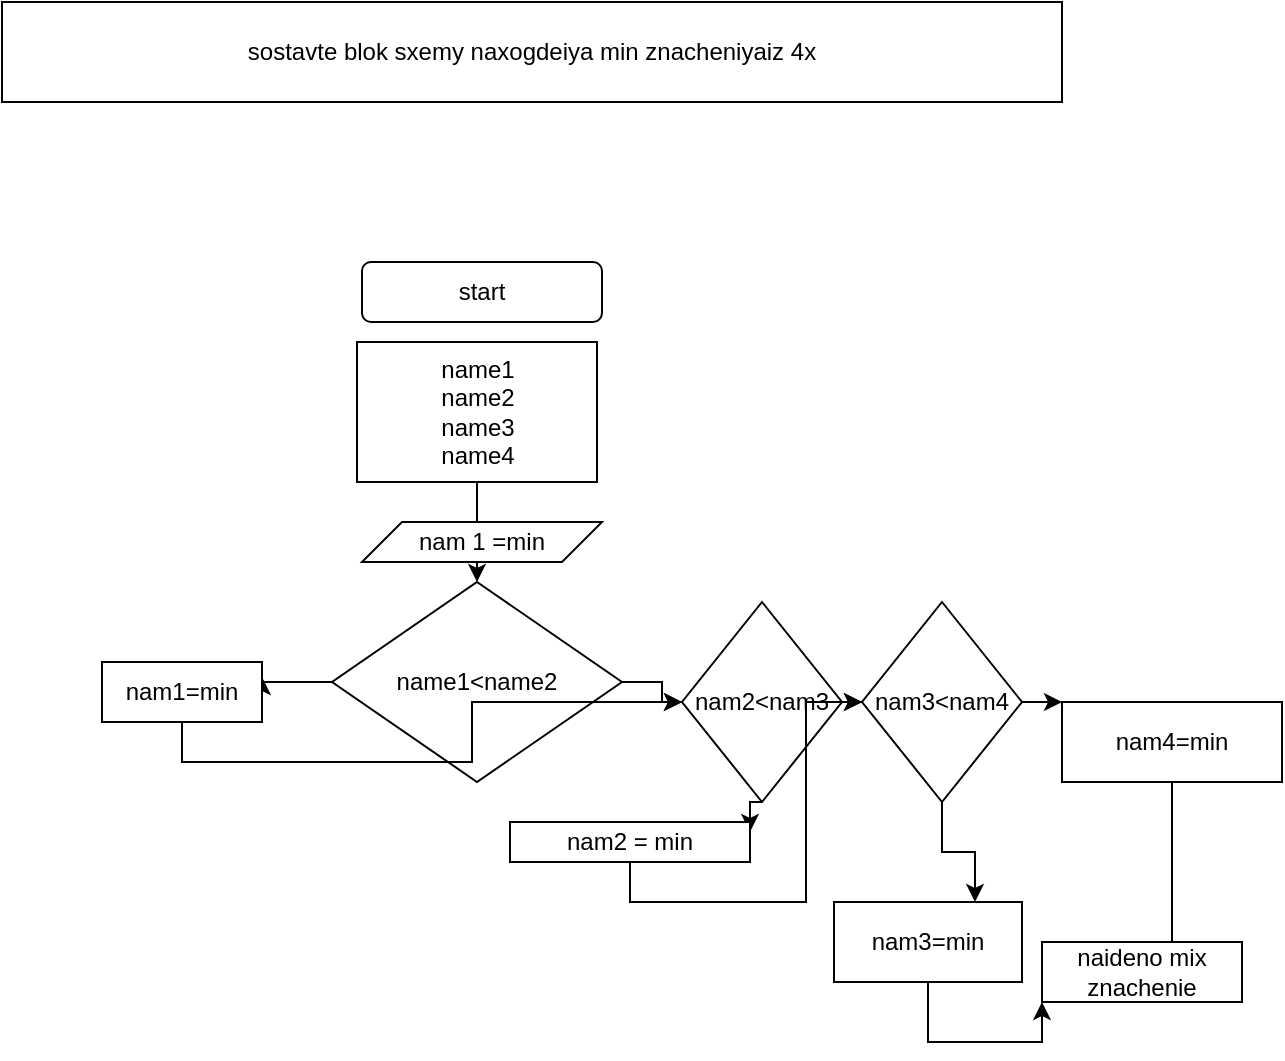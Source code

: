 <mxfile version="20.6.2" type="device" pages="3"><diagram id="xk8TFdDsaL06oqDRCtac" name="Страница 1"><mxGraphModel dx="786" dy="415" grid="1" gridSize="10" guides="1" tooltips="1" connect="1" arrows="1" fold="1" page="1" pageScale="1" pageWidth="827" pageHeight="1169" math="0" shadow="0"><root><mxCell id="0"/><mxCell id="1" parent="0"/><mxCell id="XrYuNiR9tG596fl39OKc-10" value="sostavte blok sxemy naxogdeiya min znacheniyaiz 4x" style="rounded=0;whiteSpace=wrap;html=1;" parent="1" vertex="1"><mxGeometry x="160" y="70" width="530" height="50" as="geometry"/></mxCell><mxCell id="XrYuNiR9tG596fl39OKc-11" value="start" style="rounded=1;whiteSpace=wrap;html=1;" parent="1" vertex="1"><mxGeometry x="340" y="200" width="120" height="30" as="geometry"/></mxCell><mxCell id="XrYuNiR9tG596fl39OKc-14" style="edgeStyle=orthogonalEdgeStyle;rounded=0;orthogonalLoop=1;jettySize=auto;html=1;exitX=0.5;exitY=1;exitDx=0;exitDy=0;entryX=0.5;entryY=0;entryDx=0;entryDy=0;" parent="1" source="XrYuNiR9tG596fl39OKc-12" target="XrYuNiR9tG596fl39OKc-13" edge="1"><mxGeometry relative="1" as="geometry"/></mxCell><mxCell id="XrYuNiR9tG596fl39OKc-12" value="name1&lt;br&gt;name2&lt;br&gt;name3&lt;br&gt;name4" style="rounded=0;whiteSpace=wrap;html=1;" parent="1" vertex="1"><mxGeometry x="337.5" y="240" width="120" height="70" as="geometry"/></mxCell><mxCell id="XrYuNiR9tG596fl39OKc-16" style="edgeStyle=orthogonalEdgeStyle;rounded=0;orthogonalLoop=1;jettySize=auto;html=1;exitX=1;exitY=0.5;exitDx=0;exitDy=0;" parent="1" source="XrYuNiR9tG596fl39OKc-13" target="XrYuNiR9tG596fl39OKc-15" edge="1"><mxGeometry relative="1" as="geometry"/></mxCell><mxCell id="XrYuNiR9tG596fl39OKc-23" style="edgeStyle=orthogonalEdgeStyle;rounded=0;orthogonalLoop=1;jettySize=auto;html=1;exitX=0;exitY=0.5;exitDx=0;exitDy=0;entryX=1;entryY=0.25;entryDx=0;entryDy=0;" parent="1" source="XrYuNiR9tG596fl39OKc-13" target="XrYuNiR9tG596fl39OKc-20" edge="1"><mxGeometry relative="1" as="geometry"/></mxCell><mxCell id="XrYuNiR9tG596fl39OKc-13" value="name1&amp;lt;name2" style="rhombus;whiteSpace=wrap;html=1;" parent="1" vertex="1"><mxGeometry x="325" y="360" width="145" height="100" as="geometry"/></mxCell><mxCell id="XrYuNiR9tG596fl39OKc-19" style="edgeStyle=orthogonalEdgeStyle;rounded=0;orthogonalLoop=1;jettySize=auto;html=1;exitX=1;exitY=0.5;exitDx=0;exitDy=0;" parent="1" source="XrYuNiR9tG596fl39OKc-15" target="XrYuNiR9tG596fl39OKc-18" edge="1"><mxGeometry relative="1" as="geometry"/></mxCell><mxCell id="XrYuNiR9tG596fl39OKc-26" style="edgeStyle=orthogonalEdgeStyle;rounded=0;orthogonalLoop=1;jettySize=auto;html=1;exitX=0.5;exitY=1;exitDx=0;exitDy=0;entryX=1;entryY=0.25;entryDx=0;entryDy=0;" parent="1" source="XrYuNiR9tG596fl39OKc-15" target="XrYuNiR9tG596fl39OKc-24" edge="1"><mxGeometry relative="1" as="geometry"/></mxCell><mxCell id="XrYuNiR9tG596fl39OKc-15" value="nam2&amp;lt;nam3" style="rhombus;whiteSpace=wrap;html=1;" parent="1" vertex="1"><mxGeometry x="500" y="370" width="80" height="100" as="geometry"/></mxCell><mxCell id="XrYuNiR9tG596fl39OKc-29" style="edgeStyle=orthogonalEdgeStyle;rounded=0;orthogonalLoop=1;jettySize=auto;html=1;exitX=0.5;exitY=1;exitDx=0;exitDy=0;entryX=0.75;entryY=0;entryDx=0;entryDy=0;" parent="1" source="XrYuNiR9tG596fl39OKc-18" target="XrYuNiR9tG596fl39OKc-25" edge="1"><mxGeometry relative="1" as="geometry"/></mxCell><mxCell id="XrYuNiR9tG596fl39OKc-31" style="edgeStyle=orthogonalEdgeStyle;rounded=0;orthogonalLoop=1;jettySize=auto;html=1;exitX=1;exitY=0.5;exitDx=0;exitDy=0;entryX=0;entryY=0;entryDx=0;entryDy=0;" parent="1" source="XrYuNiR9tG596fl39OKc-18" target="XrYuNiR9tG596fl39OKc-30" edge="1"><mxGeometry relative="1" as="geometry"/></mxCell><mxCell id="XrYuNiR9tG596fl39OKc-18" value="nam3&amp;lt;nam4" style="rhombus;whiteSpace=wrap;html=1;" parent="1" vertex="1"><mxGeometry x="590" y="370" width="80" height="100" as="geometry"/></mxCell><mxCell id="XrYuNiR9tG596fl39OKc-38" style="edgeStyle=orthogonalEdgeStyle;rounded=0;orthogonalLoop=1;jettySize=auto;html=1;exitX=0.5;exitY=1;exitDx=0;exitDy=0;entryX=0;entryY=0.5;entryDx=0;entryDy=0;" parent="1" source="XrYuNiR9tG596fl39OKc-20" target="XrYuNiR9tG596fl39OKc-15" edge="1"><mxGeometry relative="1" as="geometry"/></mxCell><mxCell id="XrYuNiR9tG596fl39OKc-20" value="nam1=min" style="rounded=0;whiteSpace=wrap;html=1;" parent="1" vertex="1"><mxGeometry x="210" y="400" width="80" height="30" as="geometry"/></mxCell><mxCell id="XrYuNiR9tG596fl39OKc-39" style="edgeStyle=orthogonalEdgeStyle;rounded=0;orthogonalLoop=1;jettySize=auto;html=1;exitX=0.5;exitY=1;exitDx=0;exitDy=0;entryX=0;entryY=0.5;entryDx=0;entryDy=0;" parent="1" source="XrYuNiR9tG596fl39OKc-24" target="XrYuNiR9tG596fl39OKc-18" edge="1"><mxGeometry relative="1" as="geometry"/></mxCell><mxCell id="XrYuNiR9tG596fl39OKc-24" value="nam2 = min" style="rounded=0;whiteSpace=wrap;html=1;" parent="1" vertex="1"><mxGeometry x="414" y="480" width="120" height="20" as="geometry"/></mxCell><mxCell id="XrYuNiR9tG596fl39OKc-40" style="edgeStyle=orthogonalEdgeStyle;rounded=0;orthogonalLoop=1;jettySize=auto;html=1;exitX=0.5;exitY=1;exitDx=0;exitDy=0;entryX=0;entryY=1;entryDx=0;entryDy=0;" parent="1" source="XrYuNiR9tG596fl39OKc-25" target="XrYuNiR9tG596fl39OKc-33" edge="1"><mxGeometry relative="1" as="geometry"/></mxCell><mxCell id="XrYuNiR9tG596fl39OKc-25" value="nam3=min" style="rounded=0;whiteSpace=wrap;html=1;" parent="1" vertex="1"><mxGeometry x="576" y="520" width="94" height="40" as="geometry"/></mxCell><mxCell id="XrYuNiR9tG596fl39OKc-34" style="edgeStyle=orthogonalEdgeStyle;rounded=0;orthogonalLoop=1;jettySize=auto;html=1;exitX=0.5;exitY=1;exitDx=0;exitDy=0;entryX=0.65;entryY=0.333;entryDx=0;entryDy=0;entryPerimeter=0;" parent="1" source="XrYuNiR9tG596fl39OKc-30" target="XrYuNiR9tG596fl39OKc-33" edge="1"><mxGeometry relative="1" as="geometry"/></mxCell><mxCell id="XrYuNiR9tG596fl39OKc-30" value="nam4=min" style="rounded=0;whiteSpace=wrap;html=1;" parent="1" vertex="1"><mxGeometry x="690" y="420" width="110" height="40" as="geometry"/></mxCell><mxCell id="XrYuNiR9tG596fl39OKc-32" value="nam 1 =min" style="shape=parallelogram;perimeter=parallelogramPerimeter;whiteSpace=wrap;html=1;fixedSize=1;" parent="1" vertex="1"><mxGeometry x="340" y="330" width="120" height="20" as="geometry"/></mxCell><mxCell id="XrYuNiR9tG596fl39OKc-33" value="naideno mix znachenie" style="rounded=0;whiteSpace=wrap;html=1;" parent="1" vertex="1"><mxGeometry x="680" y="540" width="100" height="30" as="geometry"/></mxCell><mxCell id="XrYuNiR9tG596fl39OKc-37" style="edgeStyle=orthogonalEdgeStyle;rounded=0;orthogonalLoop=1;jettySize=auto;html=1;exitX=0.5;exitY=1;exitDx=0;exitDy=0;" parent="1" source="XrYuNiR9tG596fl39OKc-30" target="XrYuNiR9tG596fl39OKc-30" edge="1"><mxGeometry relative="1" as="geometry"/></mxCell></root></mxGraphModel></diagram><diagram id="ogM8Z6YFMaS_k3XUboXL" name="Страница 2"><mxGraphModel dx="786" dy="358" grid="1" gridSize="10" guides="1" tooltips="1" connect="1" arrows="1" fold="1" page="1" pageScale="1" pageWidth="827" pageHeight="1169" math="0" shadow="0"><root><mxCell id="0"/><mxCell id="1" parent="0"/><mxCell id="JExLV2Kne0l1eD_mpwae-8" style="edgeStyle=orthogonalEdgeStyle;rounded=0;orthogonalLoop=1;jettySize=auto;html=1;exitX=0.5;exitY=1;exitDx=0;exitDy=0;entryX=0.5;entryY=0;entryDx=0;entryDy=0;" edge="1" parent="1" source="JExLV2Kne0l1eD_mpwae-1" target="JExLV2Kne0l1eD_mpwae-2"><mxGeometry relative="1" as="geometry"/></mxCell><mxCell id="JExLV2Kne0l1eD_mpwae-1" value="start" style="ellipse;whiteSpace=wrap;html=1;" vertex="1" parent="1"><mxGeometry x="180" y="505" width="120" height="80" as="geometry"/></mxCell><mxCell id="JExLV2Kne0l1eD_mpwae-14" style="edgeStyle=orthogonalEdgeStyle;rounded=0;orthogonalLoop=1;jettySize=auto;html=1;exitX=0.5;exitY=1;exitDx=0;exitDy=0;entryX=0.5;entryY=0;entryDx=0;entryDy=0;" edge="1" parent="1" source="JExLV2Kne0l1eD_mpwae-2" target="JExLV2Kne0l1eD_mpwae-9"><mxGeometry relative="1" as="geometry"/></mxCell><mxCell id="JExLV2Kne0l1eD_mpwae-2" value="numbers=[1,8,3,8,2,6,8,8]&lt;br&gt;index=0&lt;br&gt;maximum=numbers[index]&lt;br&gt;count_maximal =0" style="rounded=0;whiteSpace=wrap;html=1;" vertex="1" parent="1"><mxGeometry x="170" y="610" width="150" height="80" as="geometry"/></mxCell><mxCell id="JExLV2Kne0l1eD_mpwae-17" style="edgeStyle=orthogonalEdgeStyle;rounded=0;orthogonalLoop=1;jettySize=auto;html=1;exitX=0.5;exitY=1;exitDx=0;exitDy=0;entryX=0.5;entryY=0;entryDx=0;entryDy=0;" edge="1" parent="1" source="JExLV2Kne0l1eD_mpwae-9" target="JExLV2Kne0l1eD_mpwae-11"><mxGeometry relative="1" as="geometry"/></mxCell><mxCell id="JExLV2Kne0l1eD_mpwae-9" value="index &amp;lt; numbers.lenght" style="rounded=0;whiteSpace=wrap;html=1;" vertex="1" parent="1"><mxGeometry x="175" y="710" width="140" height="40" as="geometry"/></mxCell><mxCell id="JExLV2Kne0l1eD_mpwae-15" style="edgeStyle=orthogonalEdgeStyle;rounded=0;orthogonalLoop=1;jettySize=auto;html=1;exitX=1;exitY=0.5;exitDx=0;exitDy=0;" edge="1" parent="1" source="JExLV2Kne0l1eD_mpwae-11" target="JExLV2Kne0l1eD_mpwae-12"><mxGeometry relative="1" as="geometry"/></mxCell><mxCell id="JExLV2Kne0l1eD_mpwae-20" style="edgeStyle=orthogonalEdgeStyle;rounded=0;orthogonalLoop=1;jettySize=auto;html=1;exitX=0.5;exitY=1;exitDx=0;exitDy=0;entryX=0.5;entryY=0;entryDx=0;entryDy=0;" edge="1" parent="1" source="JExLV2Kne0l1eD_mpwae-11" target="JExLV2Kne0l1eD_mpwae-19"><mxGeometry relative="1" as="geometry"/></mxCell><mxCell id="JExLV2Kne0l1eD_mpwae-11" value="numbers [index] &amp;gt; maximum" style="rhombus;whiteSpace=wrap;html=1;" vertex="1" parent="1"><mxGeometry x="150" y="770" width="180" height="80" as="geometry"/></mxCell><mxCell id="JExLV2Kne0l1eD_mpwae-16" style="edgeStyle=orthogonalEdgeStyle;rounded=0;orthogonalLoop=1;jettySize=auto;html=1;exitX=1;exitY=0.5;exitDx=0;exitDy=0;entryX=0;entryY=0.5;entryDx=0;entryDy=0;" edge="1" parent="1" source="JExLV2Kne0l1eD_mpwae-12" target="JExLV2Kne0l1eD_mpwae-13"><mxGeometry relative="1" as="geometry"/></mxCell><mxCell id="JExLV2Kne0l1eD_mpwae-21" style="edgeStyle=orthogonalEdgeStyle;rounded=0;orthogonalLoop=1;jettySize=auto;html=1;exitX=0.5;exitY=1;exitDx=0;exitDy=0;entryX=0.5;entryY=0;entryDx=0;entryDy=0;" edge="1" parent="1" source="JExLV2Kne0l1eD_mpwae-12" target="JExLV2Kne0l1eD_mpwae-18"><mxGeometry relative="1" as="geometry"/></mxCell><mxCell id="JExLV2Kne0l1eD_mpwae-12" value="maximum = numbers [index]" style="rhombus;whiteSpace=wrap;html=1;" vertex="1" parent="1"><mxGeometry x="380" y="770" width="150" height="80" as="geometry"/></mxCell><mxCell id="JExLV2Kne0l1eD_mpwae-13" value="print count_maximal" style="shape=document;whiteSpace=wrap;html=1;boundedLbl=1;" vertex="1" parent="1"><mxGeometry x="570" y="780" width="120" height="60" as="geometry"/></mxCell><mxCell id="JExLV2Kne0l1eD_mpwae-24" style="edgeStyle=orthogonalEdgeStyle;rounded=0;orthogonalLoop=1;jettySize=auto;html=1;exitX=0.5;exitY=1;exitDx=0;exitDy=0;" edge="1" parent="1" source="JExLV2Kne0l1eD_mpwae-18"><mxGeometry relative="1" as="geometry"><mxPoint x="240" y="700" as="targetPoint"/><Array as="points"><mxPoint x="455" y="980"/><mxPoint x="40" y="980"/></Array></mxGeometry></mxCell><mxCell id="JExLV2Kne0l1eD_mpwae-18" value="count_maximum = count_maximum +1" style="rounded=0;whiteSpace=wrap;html=1;" vertex="1" parent="1"><mxGeometry x="395" y="870" width="120" height="60" as="geometry"/></mxCell><mxCell id="JExLV2Kne0l1eD_mpwae-22" style="edgeStyle=orthogonalEdgeStyle;rounded=0;orthogonalLoop=1;jettySize=auto;html=1;exitX=0.5;exitY=1;exitDx=0;exitDy=0;" edge="1" parent="1" source="JExLV2Kne0l1eD_mpwae-19"><mxGeometry relative="1" as="geometry"><mxPoint x="240" y="760" as="targetPoint"/><Array as="points"><mxPoint x="240" y="950"/><mxPoint x="130" y="950"/><mxPoint x="130" y="760"/></Array></mxGeometry></mxCell><mxCell id="JExLV2Kne0l1eD_mpwae-19" value="index= index +1" style="rounded=0;whiteSpace=wrap;html=1;" vertex="1" parent="1"><mxGeometry x="180" y="870" width="120" height="60" as="geometry"/></mxCell></root></mxGraphModel></diagram><diagram id="_tiRG1tPGeV1Qdm7fRk_" name="Страница 3"><mxGraphModel dx="786" dy="415" grid="1" gridSize="10" guides="1" tooltips="1" connect="1" arrows="1" fold="1" page="1" pageScale="1" pageWidth="827" pageHeight="1169" math="0" shadow="0"><root><mxCell id="0"/><mxCell id="1" parent="0"/><mxCell id="zyHCpf-xbxVafA7sGE_9-2" value="Ychenik" style="shape=table;startSize=30;container=1;collapsible=1;childLayout=tableLayout;fixedRows=1;rowLines=0;fontStyle=1;align=center;resizeLast=1;" vertex="1" parent="1"><mxGeometry x="150" y="120" width="180" height="150" as="geometry"/></mxCell><mxCell id="zyHCpf-xbxVafA7sGE_9-3" value="" style="shape=tableRow;horizontal=0;startSize=0;swimlaneHead=0;swimlaneBody=0;fillColor=none;collapsible=0;dropTarget=0;points=[[0,0.5],[1,0.5]];portConstraint=eastwest;top=0;left=0;right=0;bottom=1;" vertex="1" parent="zyHCpf-xbxVafA7sGE_9-2"><mxGeometry y="30" width="180" height="30" as="geometry"/></mxCell><mxCell id="zyHCpf-xbxVafA7sGE_9-4" value="PK" style="shape=partialRectangle;connectable=0;fillColor=none;top=0;left=0;bottom=0;right=0;fontStyle=1;overflow=hidden;" vertex="1" parent="zyHCpf-xbxVafA7sGE_9-3"><mxGeometry width="30" height="30" as="geometry"><mxRectangle width="30" height="30" as="alternateBounds"/></mxGeometry></mxCell><mxCell id="zyHCpf-xbxVafA7sGE_9-5" value="ID Ychenik" style="shape=partialRectangle;connectable=0;fillColor=none;top=0;left=0;bottom=0;right=0;align=left;spacingLeft=6;fontStyle=5;overflow=hidden;" vertex="1" parent="zyHCpf-xbxVafA7sGE_9-3"><mxGeometry x="30" width="150" height="30" as="geometry"><mxRectangle width="150" height="30" as="alternateBounds"/></mxGeometry></mxCell><mxCell id="zyHCpf-xbxVafA7sGE_9-6" value="" style="shape=tableRow;horizontal=0;startSize=0;swimlaneHead=0;swimlaneBody=0;fillColor=none;collapsible=0;dropTarget=0;points=[[0,0.5],[1,0.5]];portConstraint=eastwest;top=0;left=0;right=0;bottom=0;" vertex="1" parent="zyHCpf-xbxVafA7sGE_9-2"><mxGeometry y="60" width="180" height="30" as="geometry"/></mxCell><mxCell id="zyHCpf-xbxVafA7sGE_9-7" value="" style="shape=partialRectangle;connectable=0;fillColor=none;top=0;left=0;bottom=0;right=0;editable=1;overflow=hidden;" vertex="1" parent="zyHCpf-xbxVafA7sGE_9-6"><mxGeometry width="30" height="30" as="geometry"><mxRectangle width="30" height="30" as="alternateBounds"/></mxGeometry></mxCell><mxCell id="zyHCpf-xbxVafA7sGE_9-8" value="FIO" style="shape=partialRectangle;connectable=0;fillColor=none;top=0;left=0;bottom=0;right=0;align=left;spacingLeft=6;overflow=hidden;" vertex="1" parent="zyHCpf-xbxVafA7sGE_9-6"><mxGeometry x="30" width="150" height="30" as="geometry"><mxRectangle width="150" height="30" as="alternateBounds"/></mxGeometry></mxCell><mxCell id="zyHCpf-xbxVafA7sGE_9-9" value="" style="shape=tableRow;horizontal=0;startSize=0;swimlaneHead=0;swimlaneBody=0;fillColor=none;collapsible=0;dropTarget=0;points=[[0,0.5],[1,0.5]];portConstraint=eastwest;top=0;left=0;right=0;bottom=0;" vertex="1" parent="zyHCpf-xbxVafA7sGE_9-2"><mxGeometry y="90" width="180" height="30" as="geometry"/></mxCell><mxCell id="zyHCpf-xbxVafA7sGE_9-10" value="" style="shape=partialRectangle;connectable=0;fillColor=none;top=0;left=0;bottom=0;right=0;editable=1;overflow=hidden;" vertex="1" parent="zyHCpf-xbxVafA7sGE_9-9"><mxGeometry width="30" height="30" as="geometry"><mxRectangle width="30" height="30" as="alternateBounds"/></mxGeometry></mxCell><mxCell id="zyHCpf-xbxVafA7sGE_9-11" value="Tel" style="shape=partialRectangle;connectable=0;fillColor=none;top=0;left=0;bottom=0;right=0;align=left;spacingLeft=6;overflow=hidden;" vertex="1" parent="zyHCpf-xbxVafA7sGE_9-9"><mxGeometry x="30" width="150" height="30" as="geometry"><mxRectangle width="150" height="30" as="alternateBounds"/></mxGeometry></mxCell><mxCell id="zyHCpf-xbxVafA7sGE_9-12" value="" style="shape=tableRow;horizontal=0;startSize=0;swimlaneHead=0;swimlaneBody=0;fillColor=none;collapsible=0;dropTarget=0;points=[[0,0.5],[1,0.5]];portConstraint=eastwest;top=0;left=0;right=0;bottom=0;" vertex="1" parent="zyHCpf-xbxVafA7sGE_9-2"><mxGeometry y="120" width="180" height="30" as="geometry"/></mxCell><mxCell id="zyHCpf-xbxVafA7sGE_9-13" value="" style="shape=partialRectangle;connectable=0;fillColor=none;top=0;left=0;bottom=0;right=0;editable=1;overflow=hidden;" vertex="1" parent="zyHCpf-xbxVafA7sGE_9-12"><mxGeometry width="30" height="30" as="geometry"><mxRectangle width="30" height="30" as="alternateBounds"/></mxGeometry></mxCell><mxCell id="zyHCpf-xbxVafA7sGE_9-14" value="Adres" style="shape=partialRectangle;connectable=0;fillColor=none;top=0;left=0;bottom=0;right=0;align=left;spacingLeft=6;overflow=hidden;" vertex="1" parent="zyHCpf-xbxVafA7sGE_9-12"><mxGeometry x="30" width="150" height="30" as="geometry"><mxRectangle width="150" height="30" as="alternateBounds"/></mxGeometry></mxCell><mxCell id="zyHCpf-xbxVafA7sGE_9-15" value="Kabinet" style="shape=table;startSize=30;container=1;collapsible=1;childLayout=tableLayout;fixedRows=1;rowLines=0;fontStyle=1;align=center;resizeLast=1;" vertex="1" parent="1"><mxGeometry x="390" y="120" width="180" height="210" as="geometry"/></mxCell><mxCell id="zyHCpf-xbxVafA7sGE_9-16" value="" style="shape=tableRow;horizontal=0;startSize=0;swimlaneHead=0;swimlaneBody=0;fillColor=none;collapsible=0;dropTarget=0;points=[[0,0.5],[1,0.5]];portConstraint=eastwest;top=0;left=0;right=0;bottom=1;" vertex="1" parent="zyHCpf-xbxVafA7sGE_9-15"><mxGeometry y="30" width="180" height="30" as="geometry"/></mxCell><mxCell id="zyHCpf-xbxVafA7sGE_9-17" value="PK" style="shape=partialRectangle;connectable=0;fillColor=none;top=0;left=0;bottom=0;right=0;fontStyle=1;overflow=hidden;" vertex="1" parent="zyHCpf-xbxVafA7sGE_9-16"><mxGeometry width="30" height="30" as="geometry"><mxRectangle width="30" height="30" as="alternateBounds"/></mxGeometry></mxCell><mxCell id="zyHCpf-xbxVafA7sGE_9-18" value="ID Kabinet" style="shape=partialRectangle;connectable=0;fillColor=none;top=0;left=0;bottom=0;right=0;align=left;spacingLeft=6;fontStyle=5;overflow=hidden;" vertex="1" parent="zyHCpf-xbxVafA7sGE_9-16"><mxGeometry x="30" width="150" height="30" as="geometry"><mxRectangle width="150" height="30" as="alternateBounds"/></mxGeometry></mxCell><mxCell id="zyHCpf-xbxVafA7sGE_9-19" value="" style="shape=tableRow;horizontal=0;startSize=0;swimlaneHead=0;swimlaneBody=0;fillColor=none;collapsible=0;dropTarget=0;points=[[0,0.5],[1,0.5]];portConstraint=eastwest;top=0;left=0;right=0;bottom=0;" vertex="1" parent="zyHCpf-xbxVafA7sGE_9-15"><mxGeometry y="60" width="180" height="30" as="geometry"/></mxCell><mxCell id="zyHCpf-xbxVafA7sGE_9-20" value="" style="shape=partialRectangle;connectable=0;fillColor=none;top=0;left=0;bottom=0;right=0;editable=1;overflow=hidden;" vertex="1" parent="zyHCpf-xbxVafA7sGE_9-19"><mxGeometry width="30" height="30" as="geometry"><mxRectangle width="30" height="30" as="alternateBounds"/></mxGeometry></mxCell><mxCell id="zyHCpf-xbxVafA7sGE_9-21" value="mesto" style="shape=partialRectangle;connectable=0;fillColor=none;top=0;left=0;bottom=0;right=0;align=left;spacingLeft=6;overflow=hidden;" vertex="1" parent="zyHCpf-xbxVafA7sGE_9-19"><mxGeometry x="30" width="150" height="30" as="geometry"><mxRectangle width="150" height="30" as="alternateBounds"/></mxGeometry></mxCell><mxCell id="zyHCpf-xbxVafA7sGE_9-22" value="" style="shape=tableRow;horizontal=0;startSize=0;swimlaneHead=0;swimlaneBody=0;fillColor=none;collapsible=0;dropTarget=0;points=[[0,0.5],[1,0.5]];portConstraint=eastwest;top=0;left=0;right=0;bottom=0;" vertex="1" parent="zyHCpf-xbxVafA7sGE_9-15"><mxGeometry y="90" width="180" height="30" as="geometry"/></mxCell><mxCell id="zyHCpf-xbxVafA7sGE_9-23" value="" style="shape=partialRectangle;connectable=0;fillColor=none;top=0;left=0;bottom=0;right=0;editable=1;overflow=hidden;" vertex="1" parent="zyHCpf-xbxVafA7sGE_9-22"><mxGeometry width="30" height="30" as="geometry"><mxRectangle width="30" height="30" as="alternateBounds"/></mxGeometry></mxCell><mxCell id="zyHCpf-xbxVafA7sGE_9-24" value="riad" style="shape=partialRectangle;connectable=0;fillColor=none;top=0;left=0;bottom=0;right=0;align=left;spacingLeft=6;overflow=hidden;" vertex="1" parent="zyHCpf-xbxVafA7sGE_9-22"><mxGeometry x="30" width="150" height="30" as="geometry"><mxRectangle width="150" height="30" as="alternateBounds"/></mxGeometry></mxCell><mxCell id="zyHCpf-xbxVafA7sGE_9-25" value="" style="shape=tableRow;horizontal=0;startSize=0;swimlaneHead=0;swimlaneBody=0;fillColor=none;collapsible=0;dropTarget=0;points=[[0,0.5],[1,0.5]];portConstraint=eastwest;top=0;left=0;right=0;bottom=0;" vertex="1" parent="zyHCpf-xbxVafA7sGE_9-15"><mxGeometry y="120" width="180" height="30" as="geometry"/></mxCell><mxCell id="zyHCpf-xbxVafA7sGE_9-26" value="" style="shape=partialRectangle;connectable=0;fillColor=none;top=0;left=0;bottom=0;right=0;editable=1;overflow=hidden;" vertex="1" parent="zyHCpf-xbxVafA7sGE_9-25"><mxGeometry width="30" height="30" as="geometry"><mxRectangle width="30" height="30" as="alternateBounds"/></mxGeometry></mxCell><mxCell id="zyHCpf-xbxVafA7sGE_9-27" value="parta" style="shape=partialRectangle;connectable=0;fillColor=none;top=0;left=0;bottom=0;right=0;align=left;spacingLeft=6;overflow=hidden;" vertex="1" parent="zyHCpf-xbxVafA7sGE_9-25"><mxGeometry x="30" width="150" height="30" as="geometry"><mxRectangle width="150" height="30" as="alternateBounds"/></mxGeometry></mxCell><mxCell id="zyHCpf-xbxVafA7sGE_9-53" value="" style="shape=tableRow;horizontal=0;startSize=0;swimlaneHead=0;swimlaneBody=0;fillColor=none;collapsible=0;dropTarget=0;points=[[0,0.5],[1,0.5]];portConstraint=eastwest;top=0;left=0;right=0;bottom=0;" vertex="1" parent="zyHCpf-xbxVafA7sGE_9-15"><mxGeometry y="150" width="180" height="30" as="geometry"/></mxCell><mxCell id="zyHCpf-xbxVafA7sGE_9-54" value="FK" style="shape=partialRectangle;connectable=0;fillColor=none;top=0;left=0;bottom=0;right=0;fontStyle=0;overflow=hidden;" vertex="1" parent="zyHCpf-xbxVafA7sGE_9-53"><mxGeometry width="30" height="30" as="geometry"><mxRectangle width="30" height="30" as="alternateBounds"/></mxGeometry></mxCell><mxCell id="zyHCpf-xbxVafA7sGE_9-55" value="ID Ychenik" style="shape=partialRectangle;connectable=0;fillColor=none;top=0;left=0;bottom=0;right=0;align=left;spacingLeft=6;fontStyle=0;overflow=hidden;" vertex="1" parent="zyHCpf-xbxVafA7sGE_9-53"><mxGeometry x="30" width="150" height="30" as="geometry"><mxRectangle width="150" height="30" as="alternateBounds"/></mxGeometry></mxCell><mxCell id="zyHCpf-xbxVafA7sGE_9-70" value="" style="shape=tableRow;horizontal=0;startSize=0;swimlaneHead=0;swimlaneBody=0;fillColor=none;collapsible=0;dropTarget=0;points=[[0,0.5],[1,0.5]];portConstraint=eastwest;top=0;left=0;right=0;bottom=0;" vertex="1" parent="zyHCpf-xbxVafA7sGE_9-15"><mxGeometry y="180" width="180" height="30" as="geometry"/></mxCell><mxCell id="zyHCpf-xbxVafA7sGE_9-71" value="FK" style="shape=partialRectangle;connectable=0;fillColor=none;top=0;left=0;bottom=0;right=0;fontStyle=0;overflow=hidden;" vertex="1" parent="zyHCpf-xbxVafA7sGE_9-70"><mxGeometry width="30" height="30" as="geometry"><mxRectangle width="30" height="30" as="alternateBounds"/></mxGeometry></mxCell><mxCell id="zyHCpf-xbxVafA7sGE_9-72" value="ID Yrok" style="shape=partialRectangle;connectable=0;fillColor=none;top=0;left=0;bottom=0;right=0;align=left;spacingLeft=6;fontStyle=0;overflow=hidden;" vertex="1" parent="zyHCpf-xbxVafA7sGE_9-70"><mxGeometry x="30" width="150" height="30" as="geometry"><mxRectangle width="150" height="30" as="alternateBounds"/></mxGeometry></mxCell><mxCell id="zyHCpf-xbxVafA7sGE_9-31" value="Yrok" style="shape=table;startSize=30;container=1;collapsible=1;childLayout=tableLayout;fixedRows=1;rowLines=0;fontStyle=1;align=center;resizeLast=1;" vertex="1" parent="1"><mxGeometry x="620" y="120" width="180" height="150" as="geometry"/></mxCell><mxCell id="zyHCpf-xbxVafA7sGE_9-32" value="" style="shape=tableRow;horizontal=0;startSize=0;swimlaneHead=0;swimlaneBody=0;fillColor=none;collapsible=0;dropTarget=0;points=[[0,0.5],[1,0.5]];portConstraint=eastwest;top=0;left=0;right=0;bottom=1;" vertex="1" parent="zyHCpf-xbxVafA7sGE_9-31"><mxGeometry y="30" width="180" height="30" as="geometry"/></mxCell><mxCell id="zyHCpf-xbxVafA7sGE_9-33" value="PK" style="shape=partialRectangle;connectable=0;fillColor=none;top=0;left=0;bottom=0;right=0;fontStyle=1;overflow=hidden;" vertex="1" parent="zyHCpf-xbxVafA7sGE_9-32"><mxGeometry width="30" height="30" as="geometry"><mxRectangle width="30" height="30" as="alternateBounds"/></mxGeometry></mxCell><mxCell id="zyHCpf-xbxVafA7sGE_9-34" value="ID Yrok" style="shape=partialRectangle;connectable=0;fillColor=none;top=0;left=0;bottom=0;right=0;align=left;spacingLeft=6;fontStyle=5;overflow=hidden;" vertex="1" parent="zyHCpf-xbxVafA7sGE_9-32"><mxGeometry x="30" width="150" height="30" as="geometry"><mxRectangle width="150" height="30" as="alternateBounds"/></mxGeometry></mxCell><mxCell id="zyHCpf-xbxVafA7sGE_9-38" value="" style="shape=tableRow;horizontal=0;startSize=0;swimlaneHead=0;swimlaneBody=0;fillColor=none;collapsible=0;dropTarget=0;points=[[0,0.5],[1,0.5]];portConstraint=eastwest;top=0;left=0;right=0;bottom=0;" vertex="1" parent="zyHCpf-xbxVafA7sGE_9-31"><mxGeometry y="60" width="180" height="30" as="geometry"/></mxCell><mxCell id="zyHCpf-xbxVafA7sGE_9-39" value="" style="shape=partialRectangle;connectable=0;fillColor=none;top=0;left=0;bottom=0;right=0;editable=1;overflow=hidden;" vertex="1" parent="zyHCpf-xbxVafA7sGE_9-38"><mxGeometry width="30" height="30" as="geometry"><mxRectangle width="30" height="30" as="alternateBounds"/></mxGeometry></mxCell><mxCell id="zyHCpf-xbxVafA7sGE_9-40" value="nachalo yroka" style="shape=partialRectangle;connectable=0;fillColor=none;top=0;left=0;bottom=0;right=0;align=left;spacingLeft=6;overflow=hidden;" vertex="1" parent="zyHCpf-xbxVafA7sGE_9-38"><mxGeometry x="30" width="150" height="30" as="geometry"><mxRectangle width="150" height="30" as="alternateBounds"/></mxGeometry></mxCell><mxCell id="zyHCpf-xbxVafA7sGE_9-41" value="" style="shape=tableRow;horizontal=0;startSize=0;swimlaneHead=0;swimlaneBody=0;fillColor=none;collapsible=0;dropTarget=0;points=[[0,0.5],[1,0.5]];portConstraint=eastwest;top=0;left=0;right=0;bottom=0;" vertex="1" parent="zyHCpf-xbxVafA7sGE_9-31"><mxGeometry y="90" width="180" height="30" as="geometry"/></mxCell><mxCell id="zyHCpf-xbxVafA7sGE_9-42" value="" style="shape=partialRectangle;connectable=0;fillColor=none;top=0;left=0;bottom=0;right=0;editable=1;overflow=hidden;" vertex="1" parent="zyHCpf-xbxVafA7sGE_9-41"><mxGeometry width="30" height="30" as="geometry"><mxRectangle width="30" height="30" as="alternateBounds"/></mxGeometry></mxCell><mxCell id="zyHCpf-xbxVafA7sGE_9-43" value="konets yroka" style="shape=partialRectangle;connectable=0;fillColor=none;top=0;left=0;bottom=0;right=0;align=left;spacingLeft=6;overflow=hidden;" vertex="1" parent="zyHCpf-xbxVafA7sGE_9-41"><mxGeometry x="30" width="150" height="30" as="geometry"><mxRectangle width="150" height="30" as="alternateBounds"/></mxGeometry></mxCell><mxCell id="zyHCpf-xbxVafA7sGE_9-45" value="" style="shape=tableRow;horizontal=0;startSize=0;swimlaneHead=0;swimlaneBody=0;fillColor=none;collapsible=0;dropTarget=0;points=[[0,0.5],[1,0.5]];portConstraint=eastwest;top=0;left=0;right=0;bottom=0;" vertex="1" parent="zyHCpf-xbxVafA7sGE_9-31"><mxGeometry y="120" width="180" height="30" as="geometry"/></mxCell><mxCell id="zyHCpf-xbxVafA7sGE_9-46" value="" style="shape=partialRectangle;connectable=0;fillColor=none;top=0;left=0;bottom=0;right=0;editable=1;overflow=hidden;" vertex="1" parent="zyHCpf-xbxVafA7sGE_9-45"><mxGeometry width="30" height="30" as="geometry"><mxRectangle width="30" height="30" as="alternateBounds"/></mxGeometry></mxCell><mxCell id="zyHCpf-xbxVafA7sGE_9-47" value="nazvanie yroka" style="shape=partialRectangle;connectable=0;fillColor=none;top=0;left=0;bottom=0;right=0;align=left;spacingLeft=6;overflow=hidden;" vertex="1" parent="zyHCpf-xbxVafA7sGE_9-45"><mxGeometry x="30" width="150" height="30" as="geometry"><mxRectangle width="150" height="30" as="alternateBounds"/></mxGeometry></mxCell><mxCell id="zyHCpf-xbxVafA7sGE_9-73" value="Ychenik/ Yrok" style="shape=table;startSize=30;container=1;collapsible=1;childLayout=tableLayout;fixedRows=1;rowLines=0;fontStyle=1;align=center;resizeLast=1;" vertex="1" parent="1"><mxGeometry x="390" y="370" width="180" height="140" as="geometry"/></mxCell><mxCell id="zyHCpf-xbxVafA7sGE_9-74" value="" style="shape=tableRow;horizontal=0;startSize=0;swimlaneHead=0;swimlaneBody=0;fillColor=none;collapsible=0;dropTarget=0;points=[[0,0.5],[1,0.5]];portConstraint=eastwest;top=0;left=0;right=0;bottom=1;" vertex="1" parent="zyHCpf-xbxVafA7sGE_9-73"><mxGeometry y="30" width="180" height="30" as="geometry"/></mxCell><mxCell id="zyHCpf-xbxVafA7sGE_9-75" value="PK" style="shape=partialRectangle;connectable=0;fillColor=none;top=0;left=0;bottom=0;right=0;fontStyle=1;overflow=hidden;" vertex="1" parent="zyHCpf-xbxVafA7sGE_9-74"><mxGeometry width="30" height="30" as="geometry"><mxRectangle width="30" height="30" as="alternateBounds"/></mxGeometry></mxCell><mxCell id="zyHCpf-xbxVafA7sGE_9-76" value="ID Ychenik" style="shape=partialRectangle;connectable=0;fillColor=none;top=0;left=0;bottom=0;right=0;align=left;spacingLeft=6;fontStyle=5;overflow=hidden;" vertex="1" parent="zyHCpf-xbxVafA7sGE_9-74"><mxGeometry x="30" width="150" height="30" as="geometry"><mxRectangle width="150" height="30" as="alternateBounds"/></mxGeometry></mxCell><mxCell id="zyHCpf-xbxVafA7sGE_9-77" value="" style="shape=tableRow;horizontal=0;startSize=0;swimlaneHead=0;swimlaneBody=0;fillColor=none;collapsible=0;dropTarget=0;points=[[0,0.5],[1,0.5]];portConstraint=eastwest;top=0;left=0;right=0;bottom=0;" vertex="1" parent="zyHCpf-xbxVafA7sGE_9-73"><mxGeometry y="60" width="180" height="30" as="geometry"/></mxCell><mxCell id="zyHCpf-xbxVafA7sGE_9-78" value="PK" style="shape=partialRectangle;connectable=0;fillColor=none;top=0;left=0;bottom=0;right=0;editable=1;overflow=hidden;" vertex="1" parent="zyHCpf-xbxVafA7sGE_9-77"><mxGeometry width="30" height="30" as="geometry"><mxRectangle width="30" height="30" as="alternateBounds"/></mxGeometry></mxCell><mxCell id="zyHCpf-xbxVafA7sGE_9-79" value="ID Yrok" style="shape=partialRectangle;connectable=0;fillColor=none;top=0;left=0;bottom=0;right=0;align=left;spacingLeft=6;overflow=hidden;" vertex="1" parent="zyHCpf-xbxVafA7sGE_9-77"><mxGeometry x="30" width="150" height="30" as="geometry"><mxRectangle width="150" height="30" as="alternateBounds"/></mxGeometry></mxCell><mxCell id="zyHCpf-xbxVafA7sGE_9-80" value="" style="shape=tableRow;horizontal=0;startSize=0;swimlaneHead=0;swimlaneBody=0;fillColor=none;collapsible=0;dropTarget=0;points=[[0,0.5],[1,0.5]];portConstraint=eastwest;top=0;left=0;right=0;bottom=0;" vertex="1" parent="zyHCpf-xbxVafA7sGE_9-73"><mxGeometry y="90" width="180" height="30" as="geometry"/></mxCell><mxCell id="zyHCpf-xbxVafA7sGE_9-81" value="" style="shape=partialRectangle;connectable=0;fillColor=none;top=0;left=0;bottom=0;right=0;editable=1;overflow=hidden;" vertex="1" parent="zyHCpf-xbxVafA7sGE_9-80"><mxGeometry width="30" height="30" as="geometry"><mxRectangle width="30" height="30" as="alternateBounds"/></mxGeometry></mxCell><mxCell id="zyHCpf-xbxVafA7sGE_9-82" value="" style="shape=partialRectangle;connectable=0;fillColor=none;top=0;left=0;bottom=0;right=0;align=left;spacingLeft=6;overflow=hidden;" vertex="1" parent="zyHCpf-xbxVafA7sGE_9-80"><mxGeometry x="30" width="150" height="30" as="geometry"><mxRectangle width="150" height="30" as="alternateBounds"/></mxGeometry></mxCell><mxCell id="zyHCpf-xbxVafA7sGE_9-83" value="" style="shape=tableRow;horizontal=0;startSize=0;swimlaneHead=0;swimlaneBody=0;fillColor=none;collapsible=0;dropTarget=0;points=[[0,0.5],[1,0.5]];portConstraint=eastwest;top=0;left=0;right=0;bottom=0;" vertex="1" parent="zyHCpf-xbxVafA7sGE_9-73"><mxGeometry y="120" width="180" height="20" as="geometry"/></mxCell><mxCell id="zyHCpf-xbxVafA7sGE_9-84" value="" style="shape=partialRectangle;connectable=0;fillColor=none;top=0;left=0;bottom=0;right=0;editable=1;overflow=hidden;" vertex="1" parent="zyHCpf-xbxVafA7sGE_9-83"><mxGeometry width="30" height="20" as="geometry"><mxRectangle width="30" height="20" as="alternateBounds"/></mxGeometry></mxCell><mxCell id="zyHCpf-xbxVafA7sGE_9-85" value="" style="shape=partialRectangle;connectable=0;fillColor=none;top=0;left=0;bottom=0;right=0;align=left;spacingLeft=6;overflow=hidden;" vertex="1" parent="zyHCpf-xbxVafA7sGE_9-83"><mxGeometry x="30" width="150" height="20" as="geometry"><mxRectangle width="150" height="20" as="alternateBounds"/></mxGeometry></mxCell><mxCell id="zyHCpf-xbxVafA7sGE_9-97" value="" style="edgeStyle=entityRelationEdgeStyle;fontSize=12;html=1;endArrow=ERoneToMany;startArrow=ERmandOne;rounded=0;exitX=1;exitY=0.5;exitDx=0;exitDy=0;" edge="1" parent="1" source="zyHCpf-xbxVafA7sGE_9-3"><mxGeometry width="100" height="100" relative="1" as="geometry"><mxPoint x="420" y="320" as="sourcePoint"/><mxPoint x="380" y="290" as="targetPoint"/></mxGeometry></mxCell><mxCell id="zyHCpf-xbxVafA7sGE_9-98" value="" style="edgeStyle=entityRelationEdgeStyle;fontSize=12;html=1;endArrow=ERoneToMany;startArrow=ERmandOne;rounded=0;entryX=1;entryY=0.5;entryDx=0;entryDy=0;exitX=0;exitY=0.5;exitDx=0;exitDy=0;" edge="1" parent="1" source="zyHCpf-xbxVafA7sGE_9-32" target="zyHCpf-xbxVafA7sGE_9-70"><mxGeometry width="100" height="100" relative="1" as="geometry"><mxPoint x="420" y="320" as="sourcePoint"/><mxPoint x="520" y="220" as="targetPoint"/></mxGeometry></mxCell><mxCell id="zyHCpf-xbxVafA7sGE_9-99" value="" style="edgeStyle=entityRelationEdgeStyle;fontSize=12;html=1;endArrow=ERoneToMany;startArrow=ERmandOne;rounded=0;exitX=1.022;exitY=0.167;exitDx=0;exitDy=0;exitPerimeter=0;" edge="1" parent="1" source="zyHCpf-xbxVafA7sGE_9-3"><mxGeometry width="100" height="100" relative="1" as="geometry"><mxPoint x="420" y="500" as="sourcePoint"/><mxPoint x="380" y="415" as="targetPoint"/></mxGeometry></mxCell><mxCell id="zyHCpf-xbxVafA7sGE_9-100" value="" style="edgeStyle=entityRelationEdgeStyle;fontSize=12;html=1;endArrow=ERoneToMany;startArrow=ERmandOne;rounded=0;entryX=1;entryY=0.5;entryDx=0;entryDy=0;" edge="1" parent="1" target="zyHCpf-xbxVafA7sGE_9-77"><mxGeometry width="100" height="100" relative="1" as="geometry"><mxPoint x="810" y="170" as="sourcePoint"/><mxPoint x="520" y="310" as="targetPoint"/></mxGeometry></mxCell></root></mxGraphModel></diagram></mxfile>